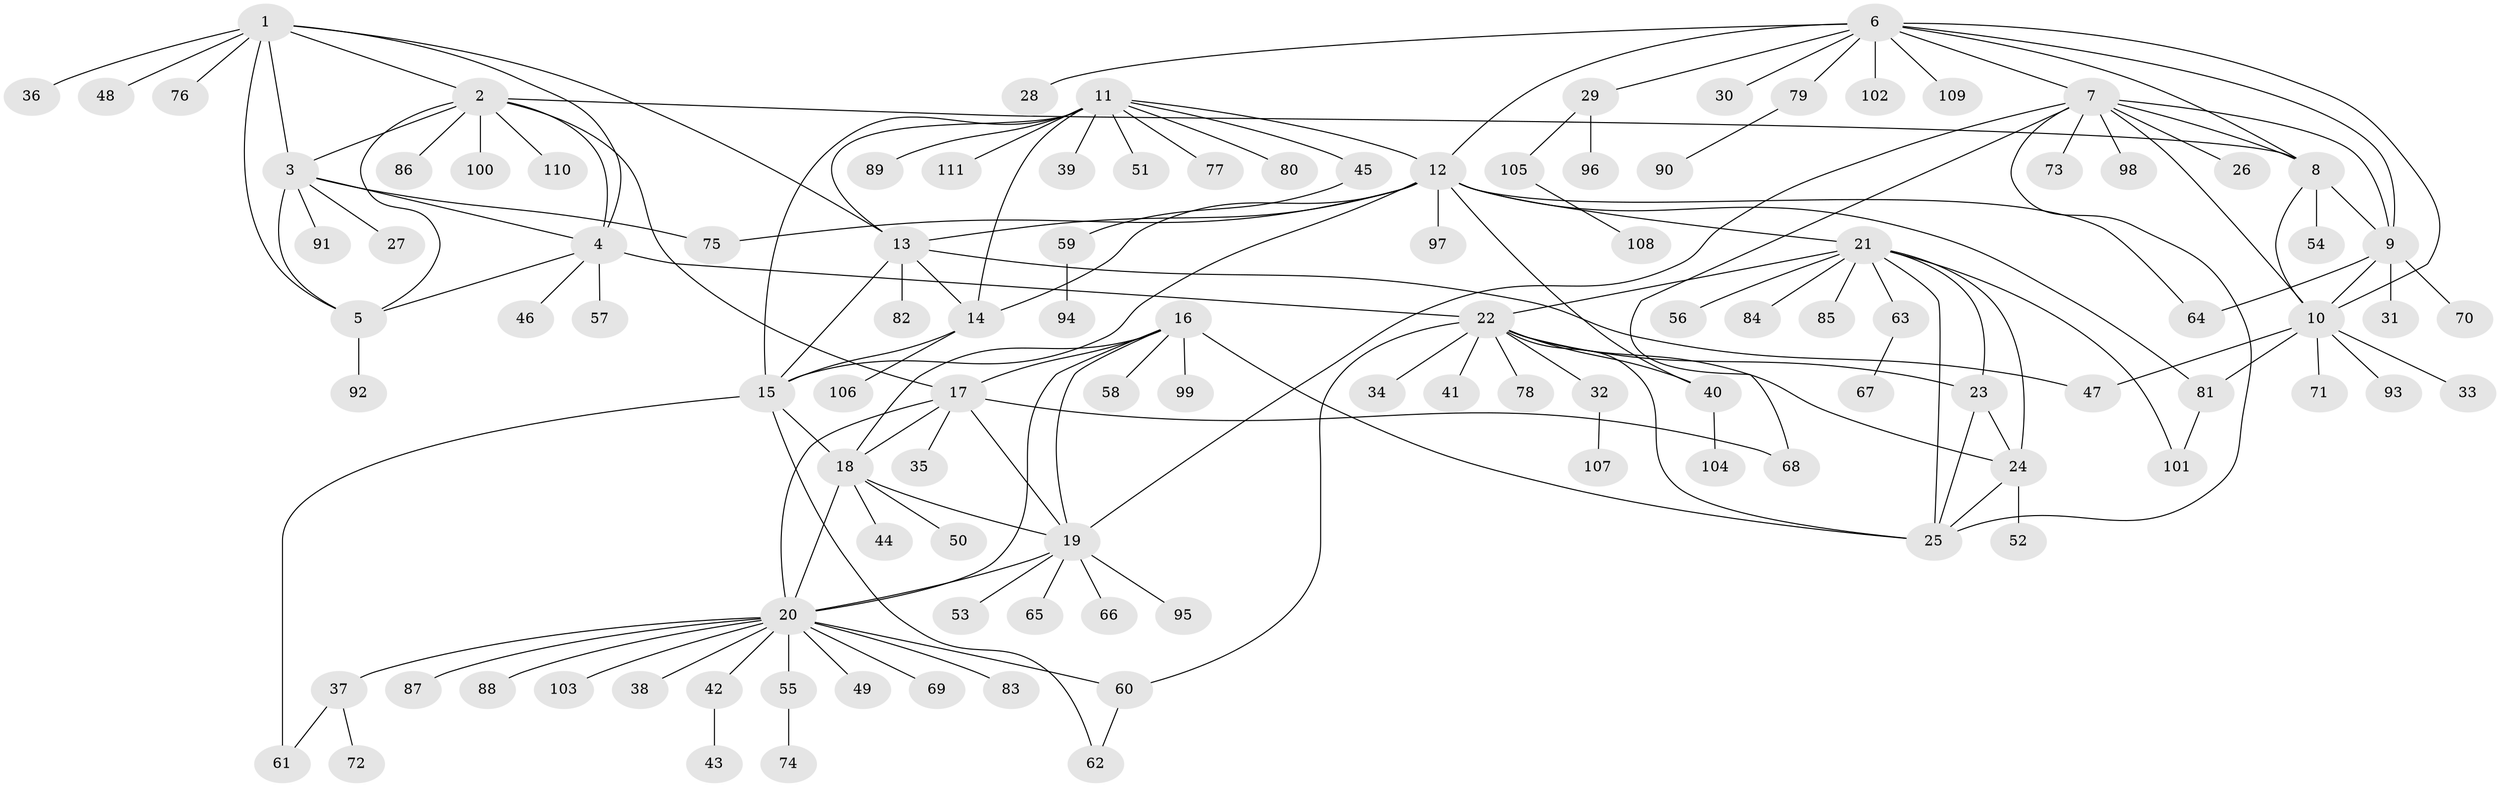 // Generated by graph-tools (version 1.1) at 2025/11/02/27/25 16:11:34]
// undirected, 111 vertices, 156 edges
graph export_dot {
graph [start="1"]
  node [color=gray90,style=filled];
  1;
  2;
  3;
  4;
  5;
  6;
  7;
  8;
  9;
  10;
  11;
  12;
  13;
  14;
  15;
  16;
  17;
  18;
  19;
  20;
  21;
  22;
  23;
  24;
  25;
  26;
  27;
  28;
  29;
  30;
  31;
  32;
  33;
  34;
  35;
  36;
  37;
  38;
  39;
  40;
  41;
  42;
  43;
  44;
  45;
  46;
  47;
  48;
  49;
  50;
  51;
  52;
  53;
  54;
  55;
  56;
  57;
  58;
  59;
  60;
  61;
  62;
  63;
  64;
  65;
  66;
  67;
  68;
  69;
  70;
  71;
  72;
  73;
  74;
  75;
  76;
  77;
  78;
  79;
  80;
  81;
  82;
  83;
  84;
  85;
  86;
  87;
  88;
  89;
  90;
  91;
  92;
  93;
  94;
  95;
  96;
  97;
  98;
  99;
  100;
  101;
  102;
  103;
  104;
  105;
  106;
  107;
  108;
  109;
  110;
  111;
  1 -- 2;
  1 -- 3;
  1 -- 4;
  1 -- 5;
  1 -- 13;
  1 -- 36;
  1 -- 48;
  1 -- 76;
  2 -- 3;
  2 -- 4;
  2 -- 5;
  2 -- 8;
  2 -- 17;
  2 -- 86;
  2 -- 100;
  2 -- 110;
  3 -- 4;
  3 -- 5;
  3 -- 27;
  3 -- 75;
  3 -- 91;
  4 -- 5;
  4 -- 22;
  4 -- 46;
  4 -- 57;
  5 -- 92;
  6 -- 7;
  6 -- 8;
  6 -- 9;
  6 -- 10;
  6 -- 12;
  6 -- 28;
  6 -- 29;
  6 -- 30;
  6 -- 79;
  6 -- 102;
  6 -- 109;
  7 -- 8;
  7 -- 9;
  7 -- 10;
  7 -- 19;
  7 -- 25;
  7 -- 26;
  7 -- 68;
  7 -- 73;
  7 -- 98;
  8 -- 9;
  8 -- 10;
  8 -- 54;
  9 -- 10;
  9 -- 31;
  9 -- 64;
  9 -- 70;
  10 -- 33;
  10 -- 47;
  10 -- 71;
  10 -- 81;
  10 -- 93;
  11 -- 12;
  11 -- 13;
  11 -- 14;
  11 -- 15;
  11 -- 39;
  11 -- 45;
  11 -- 51;
  11 -- 77;
  11 -- 80;
  11 -- 89;
  11 -- 111;
  12 -- 13;
  12 -- 14;
  12 -- 15;
  12 -- 21;
  12 -- 40;
  12 -- 64;
  12 -- 75;
  12 -- 81;
  12 -- 97;
  13 -- 14;
  13 -- 15;
  13 -- 47;
  13 -- 82;
  14 -- 15;
  14 -- 106;
  15 -- 18;
  15 -- 61;
  15 -- 62;
  16 -- 17;
  16 -- 18;
  16 -- 19;
  16 -- 20;
  16 -- 25;
  16 -- 58;
  16 -- 99;
  17 -- 18;
  17 -- 19;
  17 -- 20;
  17 -- 35;
  17 -- 68;
  18 -- 19;
  18 -- 20;
  18 -- 44;
  18 -- 50;
  19 -- 20;
  19 -- 53;
  19 -- 65;
  19 -- 66;
  19 -- 95;
  20 -- 37;
  20 -- 38;
  20 -- 42;
  20 -- 49;
  20 -- 55;
  20 -- 60;
  20 -- 69;
  20 -- 83;
  20 -- 87;
  20 -- 88;
  20 -- 103;
  21 -- 22;
  21 -- 23;
  21 -- 24;
  21 -- 25;
  21 -- 56;
  21 -- 63;
  21 -- 84;
  21 -- 85;
  21 -- 101;
  22 -- 23;
  22 -- 24;
  22 -- 25;
  22 -- 32;
  22 -- 34;
  22 -- 40;
  22 -- 41;
  22 -- 60;
  22 -- 78;
  23 -- 24;
  23 -- 25;
  24 -- 25;
  24 -- 52;
  29 -- 96;
  29 -- 105;
  32 -- 107;
  37 -- 61;
  37 -- 72;
  40 -- 104;
  42 -- 43;
  45 -- 59;
  55 -- 74;
  59 -- 94;
  60 -- 62;
  63 -- 67;
  79 -- 90;
  81 -- 101;
  105 -- 108;
}
